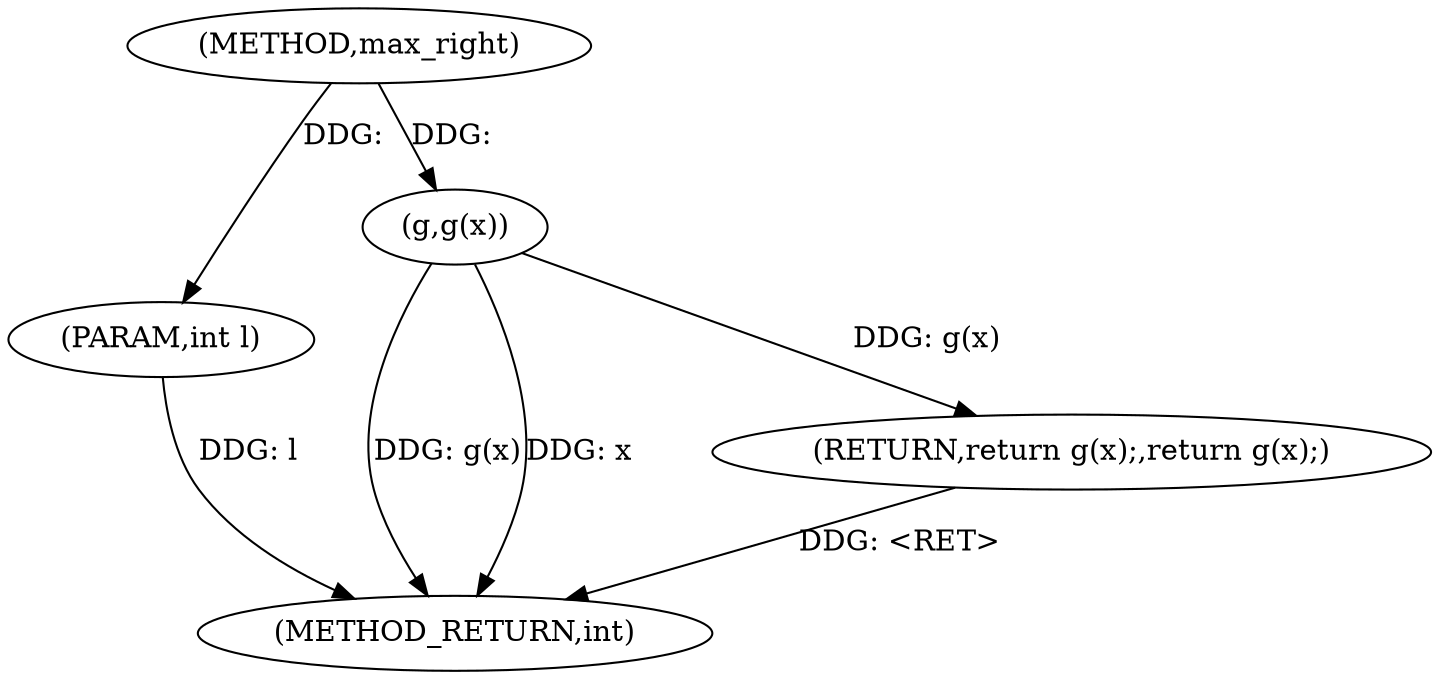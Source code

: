 digraph "max_right" {  
"1003620" [label = "(METHOD,max_right)" ]
"1003627" [label = "(METHOD_RETURN,int)" ]
"1003621" [label = "(PARAM,int l)" ]
"1003624" [label = "(RETURN,return g(x);,return g(x);)" ]
"1003625" [label = "(g,g(x))" ]
  "1003621" -> "1003627"  [ label = "DDG: l"] 
  "1003625" -> "1003627"  [ label = "DDG: g(x)"] 
  "1003624" -> "1003627"  [ label = "DDG: <RET>"] 
  "1003625" -> "1003627"  [ label = "DDG: x"] 
  "1003620" -> "1003621"  [ label = "DDG: "] 
  "1003625" -> "1003624"  [ label = "DDG: g(x)"] 
  "1003620" -> "1003625"  [ label = "DDG: "] 
}
